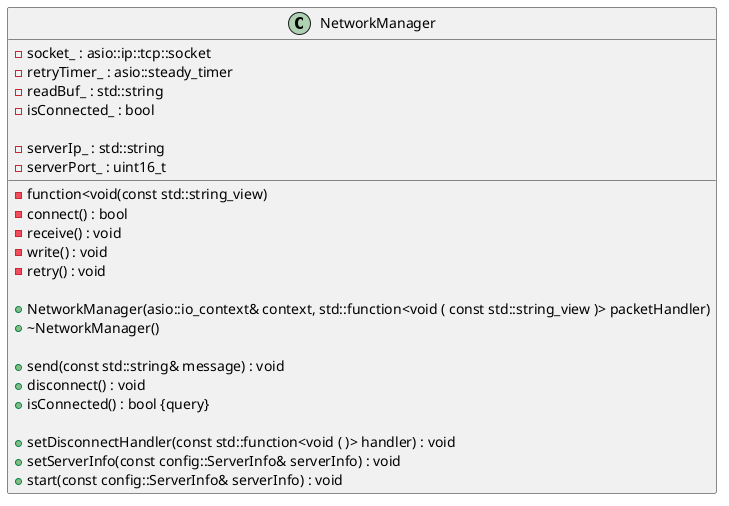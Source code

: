 @startuml NetworkManagerClass
skinparam linetype ortho




/' Objects '/

class NetworkManager {
	' -context_ : asio::io_context&
	-socket_ : asio::ip::tcp::socket
	-retryTimer_ : asio::steady_timer
	-readBuf_ : std::string
	-isConnected_ : bool

	-serverIp_ : std::string
	-serverPort_ : uint16_t
	
	-function<void(const std::string_view)
	-connect() : bool
	-receive() : void
	-write() : void
	-retry() : void

	+NetworkManager(asio::io_context& context, std::function<void ( const std::string_view )> packetHandler)
	+~NetworkManager()

	+send(const std::string& message) : void
	+disconnect() : void
	+isConnected() : bool {query}

	+setDisconnectHandler(const std::function<void ( )> handler) : void
	+setServerInfo(const config::ServerInfo& serverInfo) : void
	+start(const config::ServerInfo& serverInfo) : void
}





/' Inheritance relationships '/




/' Aggregation relationships '/





/' Nested objects '/



@enduml
